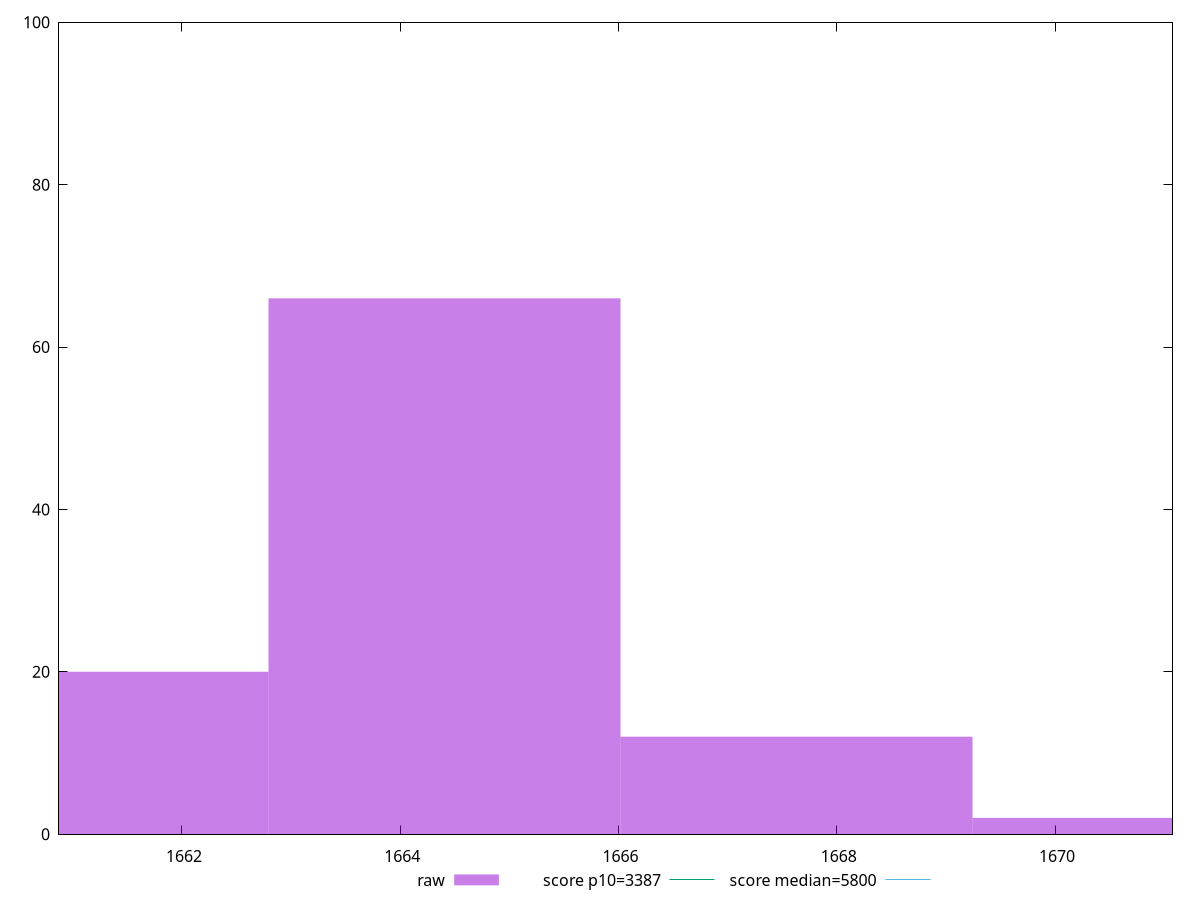 reset

$raw <<EOF
1664.405707395906 66
1667.6312998520996 12
1661.1801149397122 20
1670.856892308293 2
EOF

set key outside below
set boxwidth 3.225592456193616
set xrange [1660.8732000000005:1671.0765000000001]
set yrange [0:100]
set trange [0:100]
set style fill transparent solid 0.5 noborder

set parametric
set terminal svg size 640, 490 enhanced background rgb 'white'
set output "reprap/speed-index/samples/pages+cached+noexternal+nofonts+nosvg+noimg+nocss/raw/histogram.svg"

plot $raw title "raw" with boxes, \
     3387,t title "score p10=3387", \
     5800,t title "score median=5800"

reset
